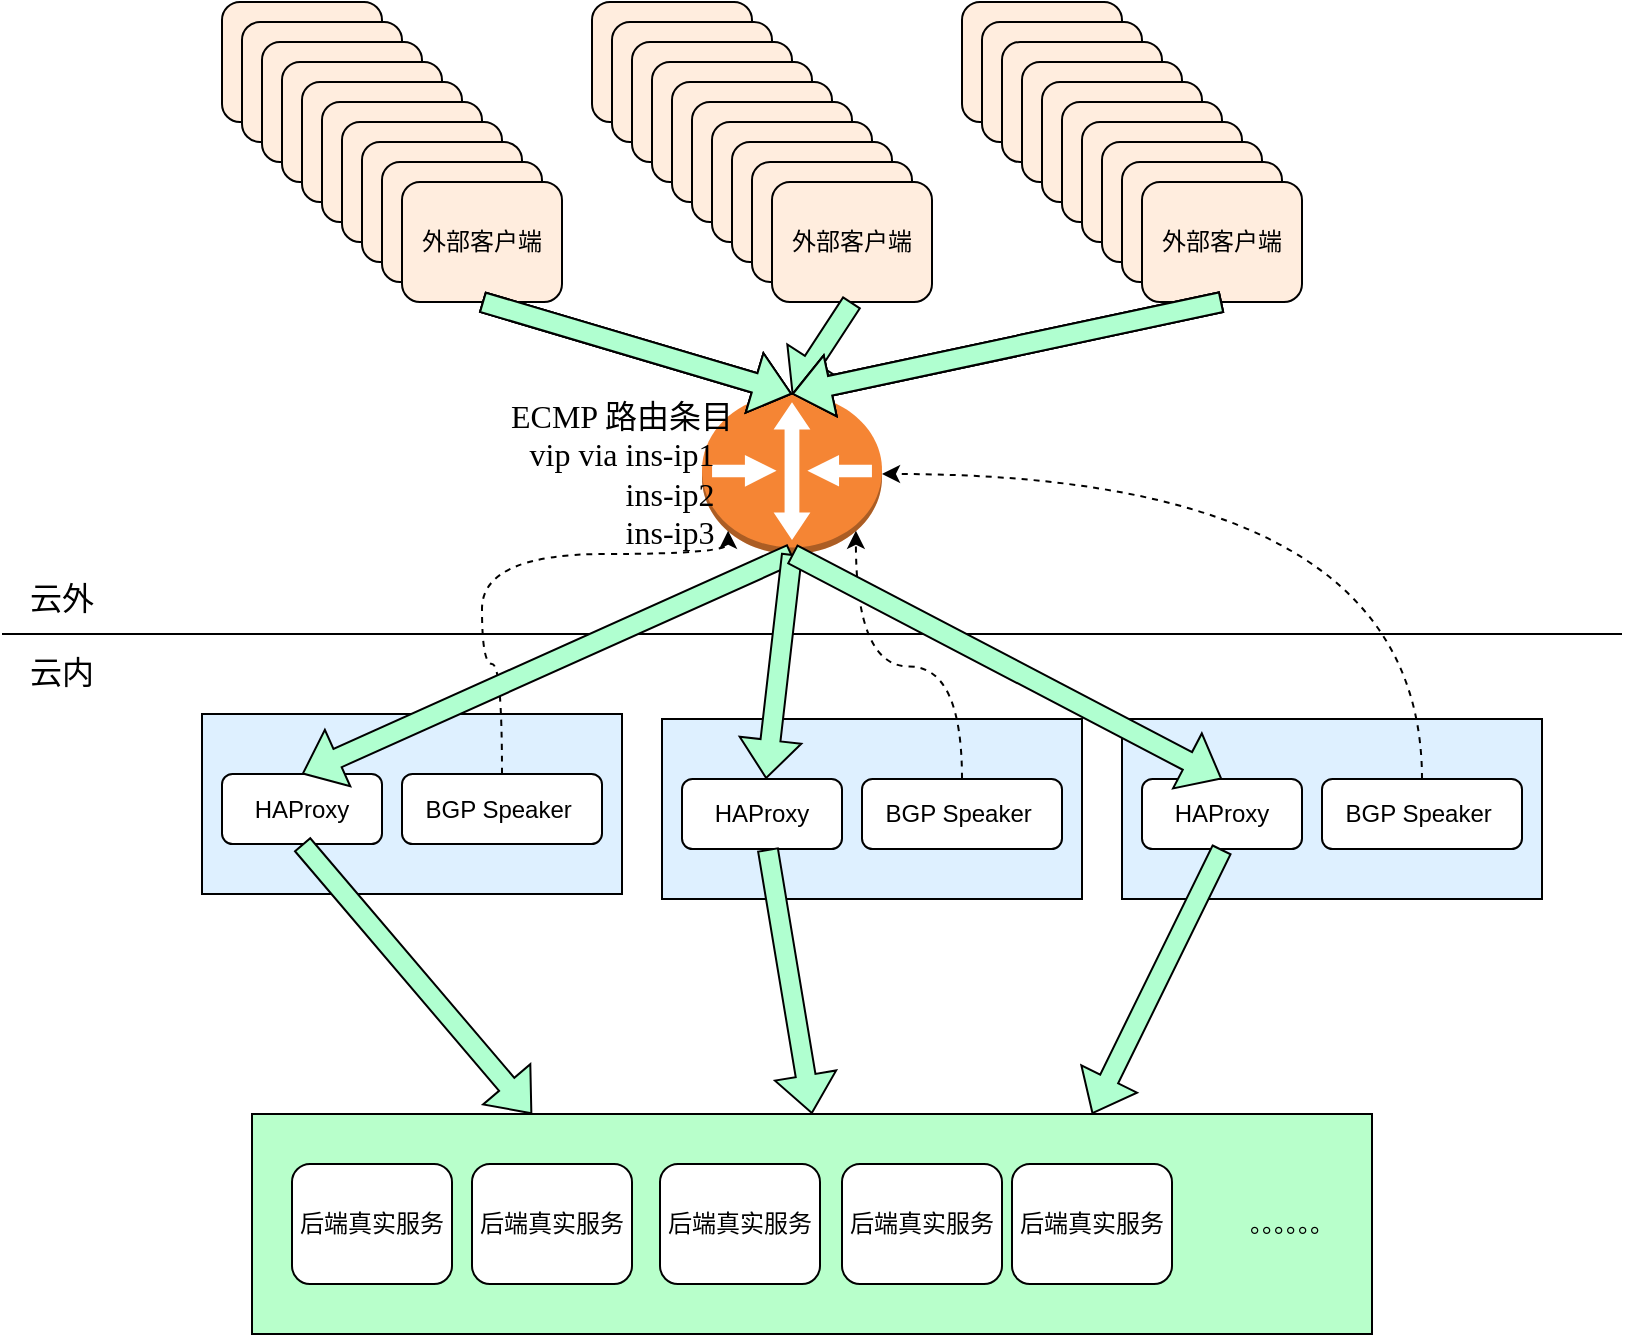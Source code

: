<mxfile version="20.2.8" type="github">
  <diagram id="IzedzpKgEfjYTyYAFZdJ" name="第 1 页">
    <mxGraphModel dx="1422" dy="754" grid="1" gridSize="10" guides="1" tooltips="1" connect="1" arrows="1" fold="1" page="1" pageScale="1" pageWidth="827" pageHeight="1169" math="0" shadow="0">
      <root>
        <mxCell id="0" />
        <mxCell id="1" parent="0" />
        <mxCell id="lkru97uIpmWRwWarypAv-1" value="" style="rounded=0;whiteSpace=wrap;html=1;fillColor=#B8FFCB;" vertex="1" parent="1">
          <mxGeometry x="155" y="560" width="560" height="110" as="geometry" />
        </mxCell>
        <mxCell id="KsOO_eV6GUDWFjVujnLH-1" value="" style="outlineConnect=0;dashed=0;verticalLabelPosition=bottom;verticalAlign=top;align=center;html=1;shape=mxgraph.aws3.router;fillColor=#F58534;gradientColor=none;" parent="1" vertex="1">
          <mxGeometry x="380" y="200" width="90" height="80" as="geometry" />
        </mxCell>
        <mxCell id="KsOO_eV6GUDWFjVujnLH-2" value="" style="endArrow=none;html=1;rounded=0;" parent="1" edge="1">
          <mxGeometry width="50" height="50" relative="1" as="geometry">
            <mxPoint x="30" y="320" as="sourcePoint" />
            <mxPoint x="840" y="320" as="targetPoint" />
          </mxGeometry>
        </mxCell>
        <mxCell id="KsOO_eV6GUDWFjVujnLH-4" value="" style="rounded=0;whiteSpace=wrap;html=1;fillColor=#DEF0FF;" parent="1" vertex="1">
          <mxGeometry x="130" y="360" width="210" height="90" as="geometry" />
        </mxCell>
        <mxCell id="KsOO_eV6GUDWFjVujnLH-8" value="HAProxy" style="rounded=1;whiteSpace=wrap;html=1;" parent="1" vertex="1">
          <mxGeometry x="140" y="390" width="80" height="35" as="geometry" />
        </mxCell>
        <mxCell id="lkru97uIpmWRwWarypAv-4" style="edgeStyle=orthogonalEdgeStyle;curved=1;rounded=0;orthogonalLoop=1;jettySize=auto;html=1;exitX=0.5;exitY=0;exitDx=0;exitDy=0;dashed=1;entryX=0.145;entryY=0.855;entryDx=0;entryDy=0;entryPerimeter=0;" edge="1" parent="1" source="KsOO_eV6GUDWFjVujnLH-9" target="KsOO_eV6GUDWFjVujnLH-1">
          <mxGeometry relative="1" as="geometry">
            <Array as="points">
              <mxPoint x="280" y="335" />
              <mxPoint x="270" y="335" />
              <mxPoint x="270" y="280" />
              <mxPoint x="393" y="280" />
            </Array>
          </mxGeometry>
        </mxCell>
        <mxCell id="KsOO_eV6GUDWFjVujnLH-9" value="BGP Speaker&amp;nbsp;" style="rounded=1;whiteSpace=wrap;html=1;" parent="1" vertex="1">
          <mxGeometry x="230" y="390" width="100" height="35" as="geometry" />
        </mxCell>
        <mxCell id="KsOO_eV6GUDWFjVujnLH-10" value="" style="rounded=0;whiteSpace=wrap;html=1;fillColor=#DEF0FF;" parent="1" vertex="1">
          <mxGeometry x="360" y="362.5" width="210" height="90" as="geometry" />
        </mxCell>
        <mxCell id="KsOO_eV6GUDWFjVujnLH-11" value="HAProxy" style="rounded=1;whiteSpace=wrap;html=1;" parent="1" vertex="1">
          <mxGeometry x="370" y="392.5" width="80" height="35" as="geometry" />
        </mxCell>
        <mxCell id="lkru97uIpmWRwWarypAv-5" style="edgeStyle=orthogonalEdgeStyle;curved=1;rounded=0;orthogonalLoop=1;jettySize=auto;html=1;exitX=0.5;exitY=0;exitDx=0;exitDy=0;dashed=1;entryX=0.855;entryY=0.855;entryDx=0;entryDy=0;entryPerimeter=0;" edge="1" parent="1" source="KsOO_eV6GUDWFjVujnLH-12" target="KsOO_eV6GUDWFjVujnLH-1">
          <mxGeometry relative="1" as="geometry" />
        </mxCell>
        <mxCell id="KsOO_eV6GUDWFjVujnLH-12" value="BGP Speaker&amp;nbsp;" style="rounded=1;whiteSpace=wrap;html=1;" parent="1" vertex="1">
          <mxGeometry x="460" y="392.5" width="100" height="35" as="geometry" />
        </mxCell>
        <mxCell id="KsOO_eV6GUDWFjVujnLH-13" value="" style="rounded=0;whiteSpace=wrap;html=1;fillColor=#DEF0FF;" parent="1" vertex="1">
          <mxGeometry x="590" y="362.5" width="210" height="90" as="geometry" />
        </mxCell>
        <mxCell id="KsOO_eV6GUDWFjVujnLH-14" value="HAProxy" style="rounded=1;whiteSpace=wrap;html=1;" parent="1" vertex="1">
          <mxGeometry x="600" y="392.5" width="80" height="35" as="geometry" />
        </mxCell>
        <mxCell id="lkru97uIpmWRwWarypAv-6" style="edgeStyle=orthogonalEdgeStyle;curved=1;rounded=0;orthogonalLoop=1;jettySize=auto;html=1;exitX=0.5;exitY=0;exitDx=0;exitDy=0;entryX=1;entryY=0.5;entryDx=0;entryDy=0;entryPerimeter=0;dashed=1;" edge="1" parent="1" source="KsOO_eV6GUDWFjVujnLH-15" target="KsOO_eV6GUDWFjVujnLH-1">
          <mxGeometry relative="1" as="geometry" />
        </mxCell>
        <mxCell id="KsOO_eV6GUDWFjVujnLH-15" value="BGP Speaker&amp;nbsp;" style="rounded=1;whiteSpace=wrap;html=1;" parent="1" vertex="1">
          <mxGeometry x="690" y="392.5" width="100" height="35" as="geometry" />
        </mxCell>
        <mxCell id="KsOO_eV6GUDWFjVujnLH-30" value="后端真实服务" style="rounded=1;whiteSpace=wrap;html=1;" parent="1" vertex="1">
          <mxGeometry x="175" y="585" width="80" height="60" as="geometry" />
        </mxCell>
        <mxCell id="KsOO_eV6GUDWFjVujnLH-31" value="后端真实服务" style="rounded=1;whiteSpace=wrap;html=1;" parent="1" vertex="1">
          <mxGeometry x="265" y="585" width="80" height="60" as="geometry" />
        </mxCell>
        <mxCell id="KsOO_eV6GUDWFjVujnLH-32" value="后端真实服务" style="rounded=1;whiteSpace=wrap;html=1;" parent="1" vertex="1">
          <mxGeometry x="359" y="585" width="80" height="60" as="geometry" />
        </mxCell>
        <mxCell id="KsOO_eV6GUDWFjVujnLH-33" value="后端真实服务" style="rounded=1;whiteSpace=wrap;html=1;" parent="1" vertex="1">
          <mxGeometry x="450" y="585" width="80" height="60" as="geometry" />
        </mxCell>
        <mxCell id="KsOO_eV6GUDWFjVujnLH-35" value="后端真实服务" style="rounded=1;whiteSpace=wrap;html=1;" parent="1" vertex="1">
          <mxGeometry x="535" y="585" width="80" height="60" as="geometry" />
        </mxCell>
        <mxCell id="KsOO_eV6GUDWFjVujnLH-36" value="外部客户端" style="rounded=1;whiteSpace=wrap;html=1;fillColor=#FFEDDE;" parent="1" vertex="1">
          <mxGeometry x="140" y="4" width="80" height="60" as="geometry" />
        </mxCell>
        <mxCell id="KsOO_eV6GUDWFjVujnLH-37" value="外部客户端" style="rounded=1;whiteSpace=wrap;html=1;fillColor=#FFEDDE;" parent="1" vertex="1">
          <mxGeometry x="150" y="14" width="80" height="60" as="geometry" />
        </mxCell>
        <mxCell id="KsOO_eV6GUDWFjVujnLH-38" value="外部客户端" style="rounded=1;whiteSpace=wrap;html=1;fillColor=#FFEDDE;" parent="1" vertex="1">
          <mxGeometry x="160" y="24" width="80" height="60" as="geometry" />
        </mxCell>
        <mxCell id="KsOO_eV6GUDWFjVujnLH-39" value="外部客户端" style="rounded=1;whiteSpace=wrap;html=1;fillColor=#FFEDDE;" parent="1" vertex="1">
          <mxGeometry x="170" y="34" width="80" height="60" as="geometry" />
        </mxCell>
        <mxCell id="KsOO_eV6GUDWFjVujnLH-40" value="外部客户端" style="rounded=1;whiteSpace=wrap;html=1;fillColor=#FFEDDE;" parent="1" vertex="1">
          <mxGeometry x="180" y="44" width="80" height="60" as="geometry" />
        </mxCell>
        <mxCell id="KsOO_eV6GUDWFjVujnLH-41" value="外部客户端" style="rounded=1;whiteSpace=wrap;html=1;fillColor=#FFEDDE;" parent="1" vertex="1">
          <mxGeometry x="190" y="54" width="80" height="60" as="geometry" />
        </mxCell>
        <mxCell id="KsOO_eV6GUDWFjVujnLH-42" value="外部客户端" style="rounded=1;whiteSpace=wrap;html=1;fillColor=#FFEDDE;" parent="1" vertex="1">
          <mxGeometry x="200" y="64" width="80" height="60" as="geometry" />
        </mxCell>
        <mxCell id="KsOO_eV6GUDWFjVujnLH-43" value="外部客户端" style="rounded=1;whiteSpace=wrap;html=1;fillColor=#FFEDDE;" parent="1" vertex="1">
          <mxGeometry x="210" y="74" width="80" height="60" as="geometry" />
        </mxCell>
        <mxCell id="KsOO_eV6GUDWFjVujnLH-44" value="外部客户端" style="rounded=1;whiteSpace=wrap;html=1;fillColor=#FFEDDE;" parent="1" vertex="1">
          <mxGeometry x="220" y="84" width="80" height="60" as="geometry" />
        </mxCell>
        <mxCell id="KsOO_eV6GUDWFjVujnLH-45" value="外部客户端" style="rounded=1;whiteSpace=wrap;html=1;fillColor=#FFEDDE;" parent="1" vertex="1">
          <mxGeometry x="230" y="94" width="80" height="60" as="geometry" />
        </mxCell>
        <mxCell id="KsOO_eV6GUDWFjVujnLH-46" value="外部客户端" style="rounded=1;whiteSpace=wrap;html=1;fillColor=#FFEDDE;" parent="1" vertex="1">
          <mxGeometry x="325" y="4" width="80" height="60" as="geometry" />
        </mxCell>
        <mxCell id="KsOO_eV6GUDWFjVujnLH-47" value="外部客户端" style="rounded=1;whiteSpace=wrap;html=1;fillColor=#FFEDDE;" parent="1" vertex="1">
          <mxGeometry x="335" y="14" width="80" height="60" as="geometry" />
        </mxCell>
        <mxCell id="KsOO_eV6GUDWFjVujnLH-48" value="外部客户端" style="rounded=1;whiteSpace=wrap;html=1;fillColor=#FFEDDE;" parent="1" vertex="1">
          <mxGeometry x="345" y="24" width="80" height="60" as="geometry" />
        </mxCell>
        <mxCell id="KsOO_eV6GUDWFjVujnLH-49" value="外部客户端" style="rounded=1;whiteSpace=wrap;html=1;fillColor=#FFEDDE;" parent="1" vertex="1">
          <mxGeometry x="355" y="34" width="80" height="60" as="geometry" />
        </mxCell>
        <mxCell id="KsOO_eV6GUDWFjVujnLH-50" value="外部客户端" style="rounded=1;whiteSpace=wrap;html=1;fillColor=#FFEDDE;" parent="1" vertex="1">
          <mxGeometry x="365" y="44" width="80" height="60" as="geometry" />
        </mxCell>
        <mxCell id="KsOO_eV6GUDWFjVujnLH-51" value="外部客户端" style="rounded=1;whiteSpace=wrap;html=1;fillColor=#FFEDDE;" parent="1" vertex="1">
          <mxGeometry x="375" y="54" width="80" height="60" as="geometry" />
        </mxCell>
        <mxCell id="KsOO_eV6GUDWFjVujnLH-52" value="外部客户端" style="rounded=1;whiteSpace=wrap;html=1;fillColor=#FFEDDE;" parent="1" vertex="1">
          <mxGeometry x="385" y="64" width="80" height="60" as="geometry" />
        </mxCell>
        <mxCell id="KsOO_eV6GUDWFjVujnLH-53" value="外部客户端" style="rounded=1;whiteSpace=wrap;html=1;fillColor=#FFEDDE;" parent="1" vertex="1">
          <mxGeometry x="395" y="74" width="80" height="60" as="geometry" />
        </mxCell>
        <mxCell id="KsOO_eV6GUDWFjVujnLH-54" value="外部客户端" style="rounded=1;whiteSpace=wrap;html=1;fillColor=#FFEDDE;" parent="1" vertex="1">
          <mxGeometry x="405" y="84" width="80" height="60" as="geometry" />
        </mxCell>
        <mxCell id="KsOO_eV6GUDWFjVujnLH-55" value="外部客户端" style="rounded=1;whiteSpace=wrap;html=1;fillColor=#FFEDDE;" parent="1" vertex="1">
          <mxGeometry x="415" y="94" width="80" height="60" as="geometry" />
        </mxCell>
        <mxCell id="KsOO_eV6GUDWFjVujnLH-56" value="外部客户端" style="rounded=1;whiteSpace=wrap;html=1;fillColor=#FFEDDE;" parent="1" vertex="1">
          <mxGeometry x="510" y="4" width="80" height="60" as="geometry" />
        </mxCell>
        <mxCell id="KsOO_eV6GUDWFjVujnLH-57" value="外部客户端" style="rounded=1;whiteSpace=wrap;html=1;fillColor=#FFEDDE;" parent="1" vertex="1">
          <mxGeometry x="520" y="14" width="80" height="60" as="geometry" />
        </mxCell>
        <mxCell id="KsOO_eV6GUDWFjVujnLH-58" value="外部客户端" style="rounded=1;whiteSpace=wrap;html=1;fillColor=#FFEDDE;" parent="1" vertex="1">
          <mxGeometry x="530" y="24" width="80" height="60" as="geometry" />
        </mxCell>
        <mxCell id="KsOO_eV6GUDWFjVujnLH-59" value="外部客户端" style="rounded=1;whiteSpace=wrap;html=1;fillColor=#FFEDDE;" parent="1" vertex="1">
          <mxGeometry x="540" y="34" width="80" height="60" as="geometry" />
        </mxCell>
        <mxCell id="KsOO_eV6GUDWFjVujnLH-60" value="外部客户端" style="rounded=1;whiteSpace=wrap;html=1;fillColor=#FFEDDE;" parent="1" vertex="1">
          <mxGeometry x="550" y="44" width="80" height="60" as="geometry" />
        </mxCell>
        <mxCell id="KsOO_eV6GUDWFjVujnLH-61" value="外部客户端" style="rounded=1;whiteSpace=wrap;html=1;fillColor=#FFEDDE;" parent="1" vertex="1">
          <mxGeometry x="560" y="54" width="80" height="60" as="geometry" />
        </mxCell>
        <mxCell id="KsOO_eV6GUDWFjVujnLH-62" value="外部客户端" style="rounded=1;whiteSpace=wrap;html=1;fillColor=#FFEDDE;" parent="1" vertex="1">
          <mxGeometry x="570" y="64" width="80" height="60" as="geometry" />
        </mxCell>
        <mxCell id="KsOO_eV6GUDWFjVujnLH-63" value="外部客户端" style="rounded=1;whiteSpace=wrap;html=1;fillColor=#FFEDDE;" parent="1" vertex="1">
          <mxGeometry x="580" y="74" width="80" height="60" as="geometry" />
        </mxCell>
        <mxCell id="KsOO_eV6GUDWFjVujnLH-64" value="外部客户端" style="rounded=1;whiteSpace=wrap;html=1;fillColor=#FFEDDE;" parent="1" vertex="1">
          <mxGeometry x="590" y="84" width="80" height="60" as="geometry" />
        </mxCell>
        <mxCell id="KsOO_eV6GUDWFjVujnLH-65" value="外部客户端" style="rounded=1;whiteSpace=wrap;html=1;fillColor=#FFEDDE;" parent="1" vertex="1">
          <mxGeometry x="600" y="94" width="80" height="60" as="geometry" />
        </mxCell>
        <mxCell id="KsOO_eV6GUDWFjVujnLH-68" value="" style="shape=flexArrow;endArrow=classic;html=1;rounded=0;entryX=0.5;entryY=0;entryDx=0;entryDy=0;entryPerimeter=0;exitX=0.5;exitY=1;exitDx=0;exitDy=0;" parent="1" source="KsOO_eV6GUDWFjVujnLH-45" target="KsOO_eV6GUDWFjVujnLH-1" edge="1">
          <mxGeometry width="50" height="50" relative="1" as="geometry">
            <mxPoint x="390" y="360" as="sourcePoint" />
            <mxPoint x="440" y="310" as="targetPoint" />
          </mxGeometry>
        </mxCell>
        <mxCell id="KsOO_eV6GUDWFjVujnLH-69" value="" style="shape=flexArrow;endArrow=classic;html=1;rounded=0;exitX=0.5;exitY=1;exitDx=0;exitDy=0;entryX=0.5;entryY=0;entryDx=0;entryDy=0;entryPerimeter=0;fillColor=#B0FFD0;" parent="1" source="KsOO_eV6GUDWFjVujnLH-55" target="KsOO_eV6GUDWFjVujnLH-1" edge="1">
          <mxGeometry width="50" height="50" relative="1" as="geometry">
            <mxPoint x="390" y="360" as="sourcePoint" />
            <mxPoint x="450" y="200" as="targetPoint" />
          </mxGeometry>
        </mxCell>
        <mxCell id="KsOO_eV6GUDWFjVujnLH-70" value="" style="shape=flexArrow;endArrow=classic;html=1;rounded=0;exitX=0.5;exitY=1;exitDx=0;exitDy=0;entryX=0.5;entryY=0;entryDx=0;entryDy=0;entryPerimeter=0;" parent="1" source="KsOO_eV6GUDWFjVujnLH-65" target="KsOO_eV6GUDWFjVujnLH-1" edge="1">
          <mxGeometry width="50" height="50" relative="1" as="geometry">
            <mxPoint x="390" y="360" as="sourcePoint" />
            <mxPoint x="440" y="220" as="targetPoint" />
          </mxGeometry>
        </mxCell>
        <mxCell id="KsOO_eV6GUDWFjVujnLH-71" value="" style="shape=flexArrow;endArrow=classic;html=1;rounded=0;exitX=0.5;exitY=1;exitDx=0;exitDy=0;exitPerimeter=0;entryX=0.5;entryY=0;entryDx=0;entryDy=0;fillColor=#B0FFD0;" parent="1" source="KsOO_eV6GUDWFjVujnLH-1" target="KsOO_eV6GUDWFjVujnLH-8" edge="1">
          <mxGeometry width="50" height="50" relative="1" as="geometry">
            <mxPoint x="390" y="360" as="sourcePoint" />
            <mxPoint x="440" y="310" as="targetPoint" />
          </mxGeometry>
        </mxCell>
        <mxCell id="KsOO_eV6GUDWFjVujnLH-72" value="" style="shape=flexArrow;endArrow=classic;html=1;rounded=0;exitX=0.5;exitY=1;exitDx=0;exitDy=0;exitPerimeter=0;fillColor=#B0FFD0;" parent="1" source="KsOO_eV6GUDWFjVujnLH-1" target="KsOO_eV6GUDWFjVujnLH-11" edge="1">
          <mxGeometry width="50" height="50" relative="1" as="geometry">
            <mxPoint x="390" y="360" as="sourcePoint" />
            <mxPoint x="440" y="310" as="targetPoint" />
          </mxGeometry>
        </mxCell>
        <mxCell id="KsOO_eV6GUDWFjVujnLH-73" value="" style="shape=flexArrow;endArrow=classic;html=1;rounded=0;exitX=0.5;exitY=1;exitDx=0;exitDy=0;exitPerimeter=0;entryX=0.5;entryY=0;entryDx=0;entryDy=0;fillColor=#B0FFD0;" parent="1" source="KsOO_eV6GUDWFjVujnLH-1" target="KsOO_eV6GUDWFjVujnLH-14" edge="1">
          <mxGeometry width="50" height="50" relative="1" as="geometry">
            <mxPoint x="390" y="360" as="sourcePoint" />
            <mxPoint x="440" y="310" as="targetPoint" />
          </mxGeometry>
        </mxCell>
        <mxCell id="KsOO_eV6GUDWFjVujnLH-74" value="" style="shape=flexArrow;endArrow=classic;html=1;rounded=0;exitX=0.5;exitY=1;exitDx=0;exitDy=0;entryX=0.25;entryY=0;entryDx=0;entryDy=0;fillColor=#B0FFD0;" parent="1" source="KsOO_eV6GUDWFjVujnLH-8" target="lkru97uIpmWRwWarypAv-1" edge="1">
          <mxGeometry width="50" height="50" relative="1" as="geometry">
            <mxPoint x="390" y="460" as="sourcePoint" />
            <mxPoint x="110" y="550" as="targetPoint" />
          </mxGeometry>
        </mxCell>
        <mxCell id="KsOO_eV6GUDWFjVujnLH-75" value="" style="shape=flexArrow;endArrow=classic;html=1;rounded=0;entryX=0.5;entryY=0;entryDx=0;entryDy=0;fillColor=#B0FFD0;" parent="1" source="KsOO_eV6GUDWFjVujnLH-11" edge="1" target="lkru97uIpmWRwWarypAv-1">
          <mxGeometry width="50" height="50" relative="1" as="geometry">
            <mxPoint x="390" y="460" as="sourcePoint" />
            <mxPoint x="260" y="460" as="targetPoint" />
          </mxGeometry>
        </mxCell>
        <mxCell id="KsOO_eV6GUDWFjVujnLH-76" value="" style="shape=flexArrow;endArrow=classic;html=1;rounded=0;exitX=0.5;exitY=1;exitDx=0;exitDy=0;entryX=0.75;entryY=0;entryDx=0;entryDy=0;fillColor=#B0FFD0;" parent="1" source="KsOO_eV6GUDWFjVujnLH-14" edge="1" target="lkru97uIpmWRwWarypAv-1">
          <mxGeometry width="50" height="50" relative="1" as="geometry">
            <mxPoint x="390" y="460" as="sourcePoint" />
            <mxPoint x="340" y="480" as="targetPoint" />
          </mxGeometry>
        </mxCell>
        <mxCell id="lkru97uIpmWRwWarypAv-2" value="。。。。。。" style="text;html=1;strokeColor=none;fillColor=none;align=center;verticalAlign=middle;whiteSpace=wrap;rounded=0;" vertex="1" parent="1">
          <mxGeometry x="635" y="600" width="80" height="30" as="geometry" />
        </mxCell>
        <mxCell id="lkru97uIpmWRwWarypAv-11" value="" style="shape=flexArrow;endArrow=classic;html=1;rounded=0;entryX=0.5;entryY=0;entryDx=0;entryDy=0;entryPerimeter=0;exitX=0.5;exitY=1;exitDx=0;exitDy=0;" edge="1" parent="1">
          <mxGeometry width="50" height="50" relative="1" as="geometry">
            <mxPoint x="270" y="154" as="sourcePoint" />
            <mxPoint x="425" y="200" as="targetPoint" />
          </mxGeometry>
        </mxCell>
        <mxCell id="lkru97uIpmWRwWarypAv-12" value="" style="shape=flexArrow;endArrow=classic;html=1;rounded=0;entryX=0.5;entryY=0;entryDx=0;entryDy=0;entryPerimeter=0;exitX=0.5;exitY=1;exitDx=0;exitDy=0;strokeColor=#000000;fillColor=#B0FFD0;" edge="1" parent="1">
          <mxGeometry width="50" height="50" relative="1" as="geometry">
            <mxPoint x="270" y="154" as="sourcePoint" />
            <mxPoint x="425" y="200" as="targetPoint" />
          </mxGeometry>
        </mxCell>
        <mxCell id="lkru97uIpmWRwWarypAv-13" value="" style="shape=flexArrow;endArrow=classic;html=1;rounded=0;exitX=0.5;exitY=1;exitDx=0;exitDy=0;entryX=0.5;entryY=0;entryDx=0;entryDy=0;entryPerimeter=0;" edge="1" parent="1">
          <mxGeometry width="50" height="50" relative="1" as="geometry">
            <mxPoint x="640" y="154" as="sourcePoint" />
            <mxPoint x="425" y="200" as="targetPoint" />
          </mxGeometry>
        </mxCell>
        <mxCell id="lkru97uIpmWRwWarypAv-14" value="" style="shape=flexArrow;endArrow=classic;html=1;rounded=0;exitX=0.5;exitY=1;exitDx=0;exitDy=0;entryX=0.5;entryY=0;entryDx=0;entryDy=0;entryPerimeter=0;fillColor=#B0FFD0;" edge="1" parent="1">
          <mxGeometry width="50" height="50" relative="1" as="geometry">
            <mxPoint x="640" y="154" as="sourcePoint" />
            <mxPoint x="425" y="200" as="targetPoint" />
          </mxGeometry>
        </mxCell>
        <mxCell id="lkru97uIpmWRwWarypAv-17" value="ECMP 路由条目&lt;br&gt;vip via ins-ip1&lt;br style=&quot;font-size: 16px;&quot;&gt;&amp;nbsp; &amp;nbsp; &amp;nbsp; &amp;nbsp; &amp;nbsp; &amp;nbsp; ins-ip2&lt;br style=&quot;font-size: 16px;&quot;&gt;&amp;nbsp; &amp;nbsp; &amp;nbsp; &amp;nbsp; &amp;nbsp; &amp;nbsp; ins-ip3" style="text;html=1;strokeColor=none;fillColor=none;align=center;verticalAlign=middle;whiteSpace=wrap;rounded=0;fontFamily=Comic Sans MS;fontSize=16;" vertex="1" parent="1">
          <mxGeometry x="270" y="200" width="140" height="80" as="geometry" />
        </mxCell>
        <mxCell id="lkru97uIpmWRwWarypAv-18" value="云内" style="text;html=1;strokeColor=none;fillColor=none;align=center;verticalAlign=middle;whiteSpace=wrap;rounded=0;fontFamily=Comic Sans MS;fontSize=16;" vertex="1" parent="1">
          <mxGeometry x="30" y="323.5" width="60" height="30" as="geometry" />
        </mxCell>
        <mxCell id="lkru97uIpmWRwWarypAv-19" value="云外" style="text;html=1;strokeColor=none;fillColor=none;align=center;verticalAlign=middle;whiteSpace=wrap;rounded=0;fontFamily=Comic Sans MS;fontSize=16;" vertex="1" parent="1">
          <mxGeometry x="30" y="287" width="60" height="30" as="geometry" />
        </mxCell>
      </root>
    </mxGraphModel>
  </diagram>
</mxfile>
